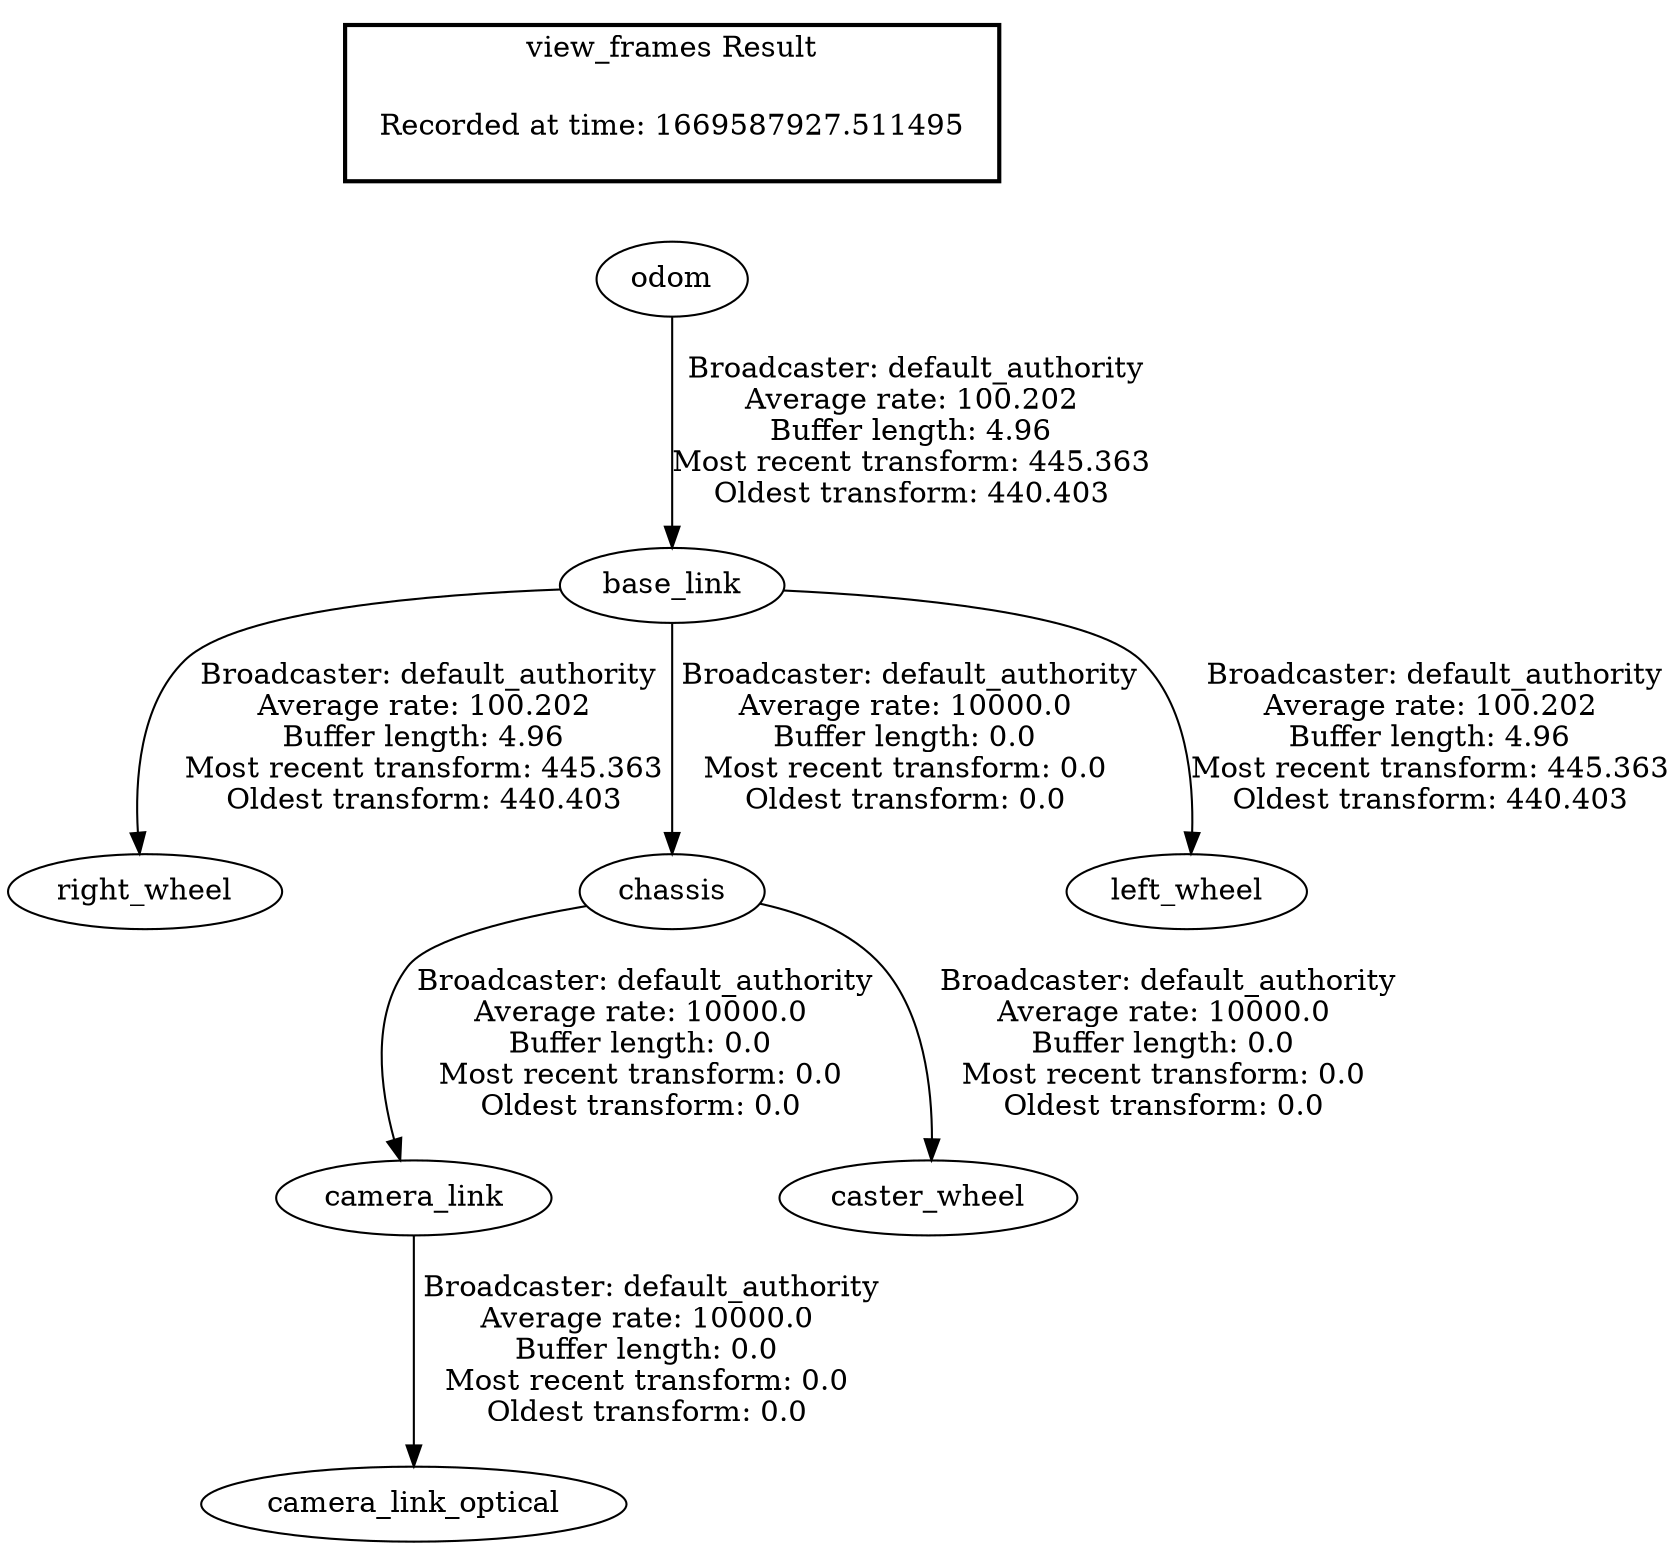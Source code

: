 digraph G {
"base_link" -> "right_wheel"[label=" Broadcaster: default_authority\nAverage rate: 100.202\nBuffer length: 4.96\nMost recent transform: 445.363\nOldest transform: 440.403\n"];
"odom" -> "base_link"[label=" Broadcaster: default_authority\nAverage rate: 100.202\nBuffer length: 4.96\nMost recent transform: 445.363\nOldest transform: 440.403\n"];
"chassis" -> "camera_link"[label=" Broadcaster: default_authority\nAverage rate: 10000.0\nBuffer length: 0.0\nMost recent transform: 0.0\nOldest transform: 0.0\n"];
"base_link" -> "chassis"[label=" Broadcaster: default_authority\nAverage rate: 10000.0\nBuffer length: 0.0\nMost recent transform: 0.0\nOldest transform: 0.0\n"];
"camera_link" -> "camera_link_optical"[label=" Broadcaster: default_authority\nAverage rate: 10000.0\nBuffer length: 0.0\nMost recent transform: 0.0\nOldest transform: 0.0\n"];
"chassis" -> "caster_wheel"[label=" Broadcaster: default_authority\nAverage rate: 10000.0\nBuffer length: 0.0\nMost recent transform: 0.0\nOldest transform: 0.0\n"];
"base_link" -> "left_wheel"[label=" Broadcaster: default_authority\nAverage rate: 100.202\nBuffer length: 4.96\nMost recent transform: 445.363\nOldest transform: 440.403\n"];
edge [style=invis];
 subgraph cluster_legend { style=bold; color=black; label ="view_frames Result";
"Recorded at time: 1669587927.511495"[ shape=plaintext ] ;
}->"odom";
}